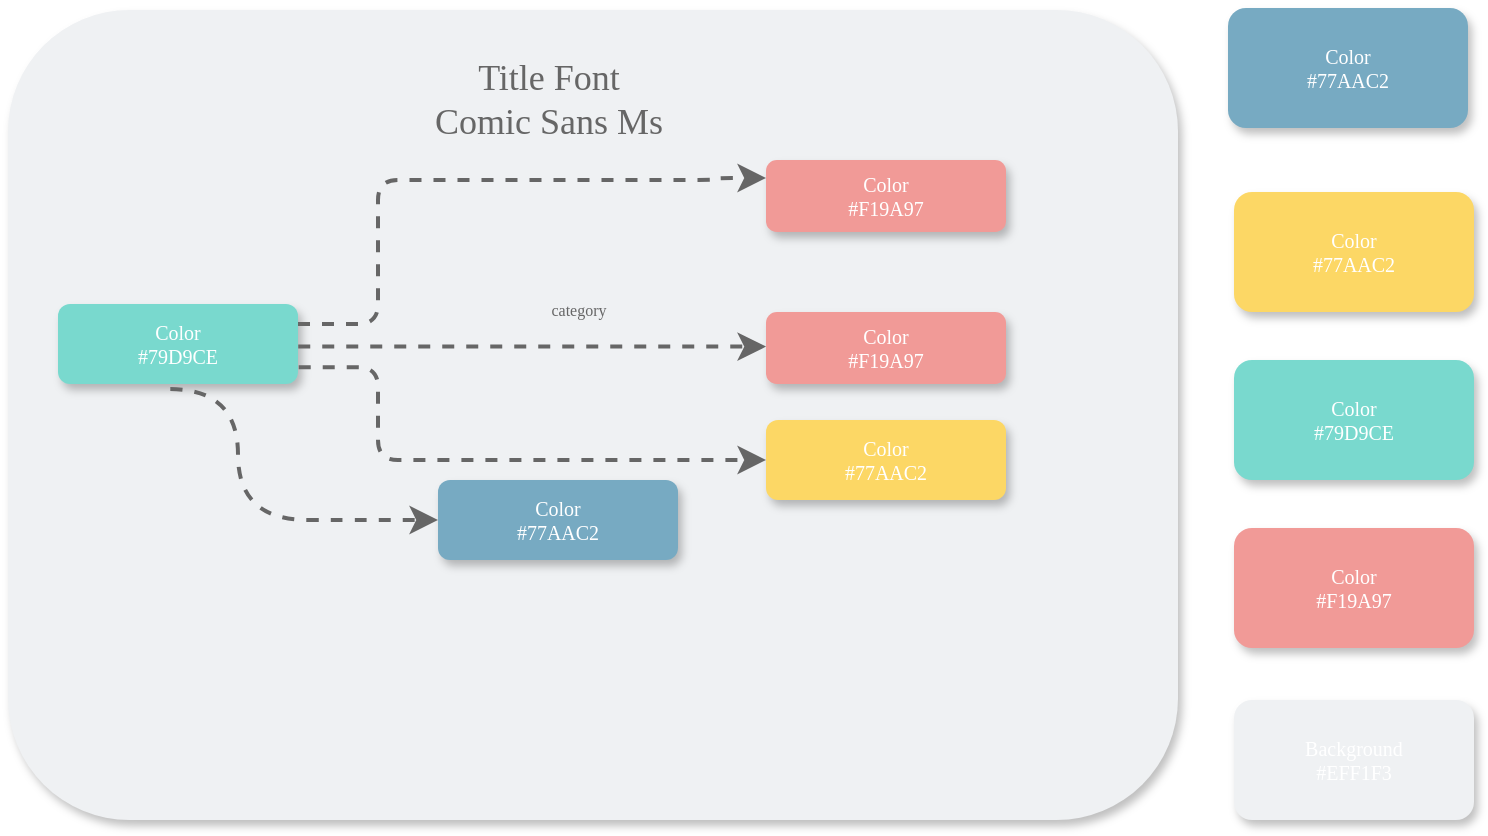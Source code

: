 <mxfile version="20.7.4" type="github">
  <diagram id="ZJqsGOxn4gPMXBzagIJ0" name="第 1 页">
    <mxGraphModel dx="1185" dy="648" grid="1" gridSize="10" guides="1" tooltips="1" connect="1" arrows="1" fold="1" page="1" pageScale="1" pageWidth="827" pageHeight="1169" math="0" shadow="0">
      <root>
        <mxCell id="0" />
        <mxCell id="1" parent="0" />
        <mxCell id="vveuAYyUH36HVa8ue1DU-24" value="" style="rounded=1;whiteSpace=wrap;html=1;shadow=1;fontFamily=Lucida Console;fontSize=10;fontColor=#FFFFFF;fillColor=#EFF1F3;strokeColor=none;" vertex="1" parent="1">
          <mxGeometry x="35" y="175" width="585" height="405" as="geometry" />
        </mxCell>
        <mxCell id="vveuAYyUH36HVa8ue1DU-1" value="Color&lt;br style=&quot;font-size: 10px;&quot;&gt;#77AAC2" style="rounded=1;whiteSpace=wrap;html=1;shadow=1;strokeColor=none;fillColor=#77aac2;fontFamily=Lucida Console;fontColor=#FFFFFF;fontSize=10;" vertex="1" parent="1">
          <mxGeometry x="645" y="174" width="120" height="60" as="geometry" />
        </mxCell>
        <mxCell id="vveuAYyUH36HVa8ue1DU-17" value="Title Font&lt;br style=&quot;font-size: 18px;&quot;&gt;Comic Sans Ms" style="text;html=1;align=center;verticalAlign=middle;resizable=0;points=[];autosize=1;strokeColor=none;fillColor=none;fontFamily=Comic Sans MS;fontSize=18;fontColor=#666666;" vertex="1" parent="1">
          <mxGeometry x="230" y="190" width="150" height="60" as="geometry" />
        </mxCell>
        <mxCell id="vveuAYyUH36HVa8ue1DU-20" value="Color&lt;br style=&quot;font-size: 10px;&quot;&gt;#77AAC2" style="rounded=1;whiteSpace=wrap;html=1;shadow=1;strokeColor=none;fillColor=#FCD765;fontFamily=Lucida Console;fontColor=#FFFFFF;fontSize=10;" vertex="1" parent="1">
          <mxGeometry x="648" y="266" width="120" height="60" as="geometry" />
        </mxCell>
        <mxCell id="vveuAYyUH36HVa8ue1DU-21" value="Color&lt;br style=&quot;font-size: 10px;&quot;&gt;#79D9CE" style="rounded=1;whiteSpace=wrap;html=1;shadow=1;strokeColor=none;fillColor=#79D9CE;fontFamily=Lucida Console;fontColor=#FFFFFF;fontSize=10;" vertex="1" parent="1">
          <mxGeometry x="648" y="350" width="120" height="60" as="geometry" />
        </mxCell>
        <mxCell id="vveuAYyUH36HVa8ue1DU-22" value="Color&lt;br style=&quot;font-size: 10px;&quot;&gt;#F19A97" style="rounded=1;whiteSpace=wrap;html=1;shadow=1;strokeColor=none;fillColor=#F19A97;fontFamily=Lucida Console;fontColor=#FFFFFF;fontSize=10;" vertex="1" parent="1">
          <mxGeometry x="648" y="434" width="120" height="60" as="geometry" />
        </mxCell>
        <mxCell id="vveuAYyUH36HVa8ue1DU-23" value="Background&lt;br style=&quot;font-size: 10px;&quot;&gt;#EFF1F3" style="rounded=1;whiteSpace=wrap;html=1;shadow=1;strokeColor=none;fillColor=#EFF1F3;fontFamily=Lucida Console;fontColor=#FFFFFF;fontSize=10;" vertex="1" parent="1">
          <mxGeometry x="648" y="520" width="120" height="60" as="geometry" />
        </mxCell>
        <mxCell id="vveuAYyUH36HVa8ue1DU-25" value="Color&lt;br style=&quot;font-size: 10px;&quot;&gt;#79D9CE" style="rounded=1;whiteSpace=wrap;html=1;shadow=1;strokeColor=none;fillColor=#79D9CE;fontFamily=Lucida Console;fontColor=#FFFFFF;fontSize=10;" vertex="1" parent="1">
          <mxGeometry x="60" y="322" width="120" height="40" as="geometry" />
        </mxCell>
        <mxCell id="vveuAYyUH36HVa8ue1DU-26" value="Color&lt;br style=&quot;font-size: 10px;&quot;&gt;#F19A97" style="rounded=1;whiteSpace=wrap;html=1;shadow=1;strokeColor=none;fillColor=#F19A97;fontFamily=Lucida Console;fontColor=#FFFFFF;fontSize=10;" vertex="1" parent="1">
          <mxGeometry x="414" y="250" width="120" height="36" as="geometry" />
        </mxCell>
        <mxCell id="vveuAYyUH36HVa8ue1DU-29" value="" style="edgeStyle=segmentEdgeStyle;endArrow=classic;html=1;rounded=1;endSize=8;startSize=8;sourcePerimeterSpacing=0;targetPerimeterSpacing=0;dashed=1;strokeColor=#666666;strokeWidth=2;fontFamily=Lucida Console;fontSize=10;fontColor=#4D4D4D;entryX=0;entryY=0.25;entryDx=0;entryDy=0;shadow=0;jumpStyle=none;jumpSize=20;exitX=1;exitY=0.25;exitDx=0;exitDy=0;" edge="1" parent="1" source="vveuAYyUH36HVa8ue1DU-25" target="vveuAYyUH36HVa8ue1DU-26">
          <mxGeometry width="100" relative="1" as="geometry">
            <mxPoint x="190" y="350" as="sourcePoint" />
            <mxPoint x="380" y="287" as="targetPoint" />
            <Array as="points">
              <mxPoint x="220" y="332" />
              <mxPoint x="220" y="260" />
              <mxPoint x="390" y="260" />
            </Array>
          </mxGeometry>
        </mxCell>
        <mxCell id="vveuAYyUH36HVa8ue1DU-30" value="" style="edgeStyle=segmentEdgeStyle;endArrow=classic;html=1;rounded=1;endSize=8;startSize=8;sourcePerimeterSpacing=0;targetPerimeterSpacing=0;dashed=1;strokeColor=#666666;strokeWidth=2;fontFamily=Lucida Console;fontSize=10;fontColor=#4D4D4D;shadow=0;jumpStyle=none;jumpSize=20;entryX=0;entryY=0.5;entryDx=0;entryDy=0;exitX=1.001;exitY=0.532;exitDx=0;exitDy=0;exitPerimeter=0;" edge="1" parent="1" source="vveuAYyUH36HVa8ue1DU-25" target="vveuAYyUH36HVa8ue1DU-31">
          <mxGeometry width="100" relative="1" as="geometry">
            <mxPoint x="180" y="342" as="sourcePoint" />
            <mxPoint x="410" y="340" as="targetPoint" />
            <Array as="points" />
          </mxGeometry>
        </mxCell>
        <mxCell id="vveuAYyUH36HVa8ue1DU-31" value="Color&lt;br style=&quot;font-size: 10px;&quot;&gt;#F19A97" style="rounded=1;whiteSpace=wrap;html=1;shadow=1;strokeColor=none;fillColor=#F19A97;fontFamily=Lucida Console;fontColor=#FFFFFF;fontSize=10;" vertex="1" parent="1">
          <mxGeometry x="414" y="326" width="120" height="36" as="geometry" />
        </mxCell>
        <mxCell id="vveuAYyUH36HVa8ue1DU-33" value="Color&lt;br style=&quot;font-size: 10px;&quot;&gt;#77AAC2" style="rounded=1;whiteSpace=wrap;html=1;shadow=1;strokeColor=none;fillColor=#FCD765;fontFamily=Lucida Console;fontColor=#FFFFFF;fontSize=10;" vertex="1" parent="1">
          <mxGeometry x="414" y="380" width="120" height="40" as="geometry" />
        </mxCell>
        <mxCell id="vveuAYyUH36HVa8ue1DU-34" value="" style="edgeStyle=segmentEdgeStyle;endArrow=classic;html=1;rounded=1;endSize=8;startSize=8;sourcePerimeterSpacing=0;targetPerimeterSpacing=0;dashed=1;strokeColor=#666666;strokeWidth=2;fontFamily=Lucida Console;fontSize=10;fontColor=#4D4D4D;entryX=0;entryY=0.5;entryDx=0;entryDy=0;shadow=0;jumpStyle=none;jumpSize=120;exitX=1.003;exitY=0.79;exitDx=0;exitDy=0;exitPerimeter=0;" edge="1" parent="1" source="vveuAYyUH36HVa8ue1DU-25" target="vveuAYyUH36HVa8ue1DU-33">
          <mxGeometry width="100" relative="1" as="geometry">
            <mxPoint x="190" y="342" as="sourcePoint" />
            <mxPoint x="424" y="279" as="targetPoint" />
            <Array as="points">
              <mxPoint x="220" y="354" />
              <mxPoint x="220" y="400" />
            </Array>
          </mxGeometry>
        </mxCell>
        <mxCell id="vveuAYyUH36HVa8ue1DU-35" value="category" style="text;html=1;align=center;verticalAlign=middle;resizable=0;points=[];autosize=1;strokeColor=none;fillColor=none;fontSize=8;fontFamily=Lucida Console;fontColor=#666666;" vertex="1" parent="1">
          <mxGeometry x="280" y="310" width="80" height="30" as="geometry" />
        </mxCell>
        <mxCell id="vveuAYyUH36HVa8ue1DU-37" value="Color&lt;br style=&quot;font-size: 10px;&quot;&gt;#77AAC2" style="rounded=1;whiteSpace=wrap;html=1;shadow=1;strokeColor=none;fillColor=#77aac2;fontFamily=Lucida Console;fontColor=#FFFFFF;fontSize=10;" vertex="1" parent="1">
          <mxGeometry x="250" y="410" width="120" height="40" as="geometry" />
        </mxCell>
        <mxCell id="vveuAYyUH36HVa8ue1DU-38" value="" style="edgeStyle=segmentEdgeStyle;endArrow=classic;html=1;endSize=8;startSize=8;sourcePerimeterSpacing=0;targetPerimeterSpacing=0;dashed=1;strokeColor=#666666;strokeWidth=2;fontFamily=Lucida Console;fontSize=10;fontColor=#4D4D4D;entryX=0;entryY=0.5;entryDx=0;entryDy=0;shadow=0;jumpStyle=none;jumpSize=120;exitX=0.468;exitY=1.064;exitDx=0;exitDy=0;exitPerimeter=0;curved=1;" edge="1" parent="1" source="vveuAYyUH36HVa8ue1DU-25" target="vveuAYyUH36HVa8ue1DU-37">
          <mxGeometry width="100" relative="1" as="geometry">
            <mxPoint x="190.36" y="363.6" as="sourcePoint" />
            <mxPoint x="424" y="410" as="targetPoint" />
            <Array as="points">
              <mxPoint x="150" y="365" />
              <mxPoint x="150" y="430" />
              <mxPoint x="220" y="430" />
            </Array>
          </mxGeometry>
        </mxCell>
      </root>
    </mxGraphModel>
  </diagram>
</mxfile>

